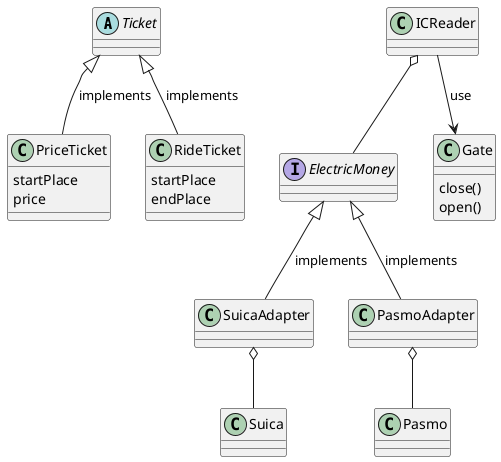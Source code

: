 @startuml

abstract class Ticket {
}

Ticket <|-- PriceTicket: implements
Ticket <|-- RideTicket: implements

class PriceTicket {
startPlace
price
}

class RideTicket {
startPlace
endPlace
}

Interface ElectricMoney {
}

ElectricMoney <|-- SuicaAdapter: implements
ElectricMoney <|-- PasmoAdapter: implements

class SuicaAdapter {
}
SuicaAdapter o-- Suica

class Suica {
}

class PasmoAdapter {
}

PasmoAdapter o-- Pasmo

class Pasmo {
}

class ICReader {

}

ICReader --> Gate: use
ICReader o-- ElectricMoney

class Gate {
close()
open()
}

@enduml